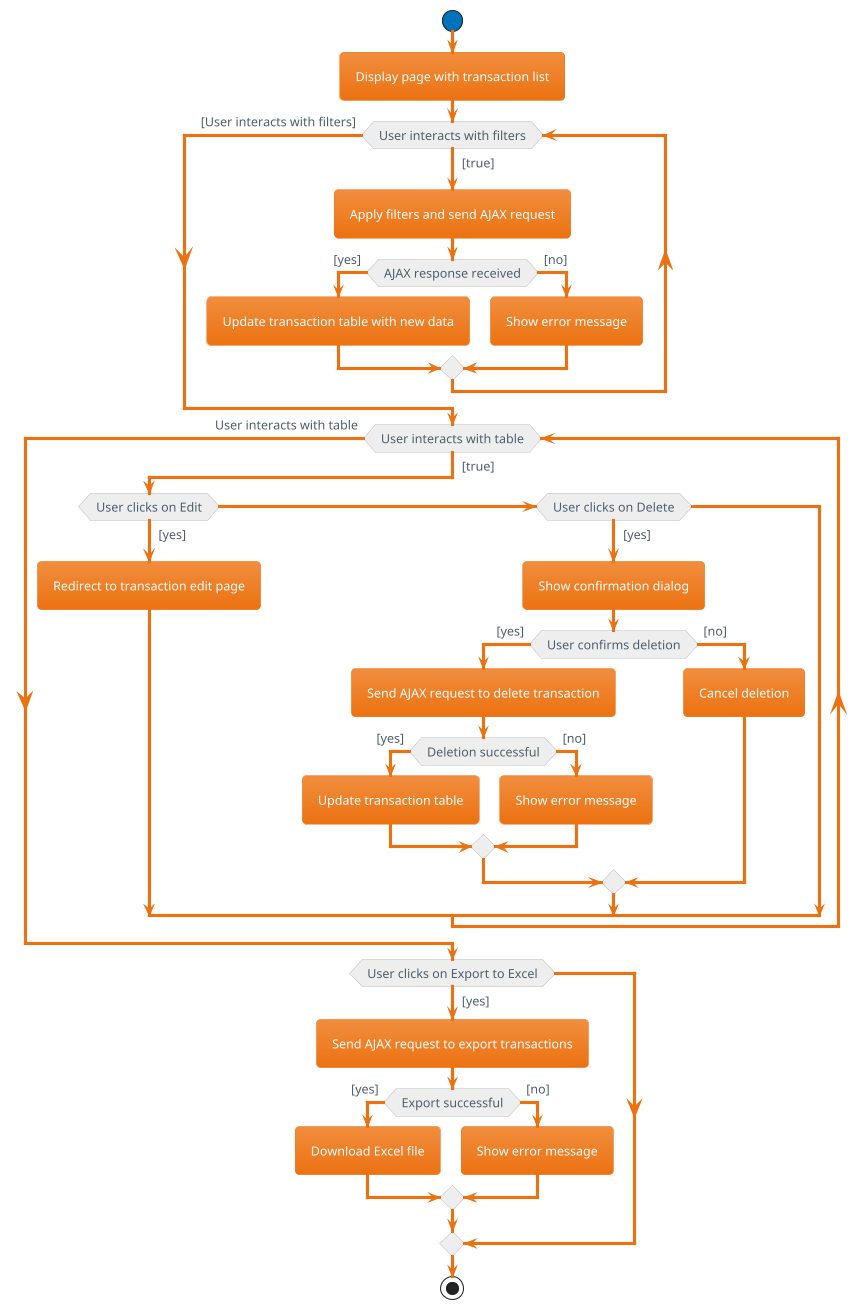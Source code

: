 @startuml
!theme aws-orange
start

:Display page with transaction list;

while (User interacts with filters) is ([true])
  :Apply filters and send AJAX request;
  if (AJAX response received) then ([yes])
    :Update transaction table with new data;
  else ([no])
    :Show error message;
  endif
endwhile ([User interacts with filters])

while (User interacts with table) is ([true])
  if (User clicks on Edit) then ([yes])
    :Redirect to transaction edit page;
  else if (User clicks on Delete) then ([yes])
    :Show confirmation dialog;
    if (User confirms deletion) then ([yes])
      :Send AJAX request to delete transaction;
      if (Deletion successful) then ([yes])
        :Update transaction table;
      else ([no])
        :Show error message;
      endif
    else ([no])
      :Cancel deletion;
    endif
  endif
endwhile (User interacts with table)

if (User clicks on Export to Excel) then ([yes])
  :Send AJAX request to export transactions;
  if (Export successful) then ([yes])
    :Download Excel file;
  else ([no])
    :Show error message;
  endif
endif

stop
@enduml
